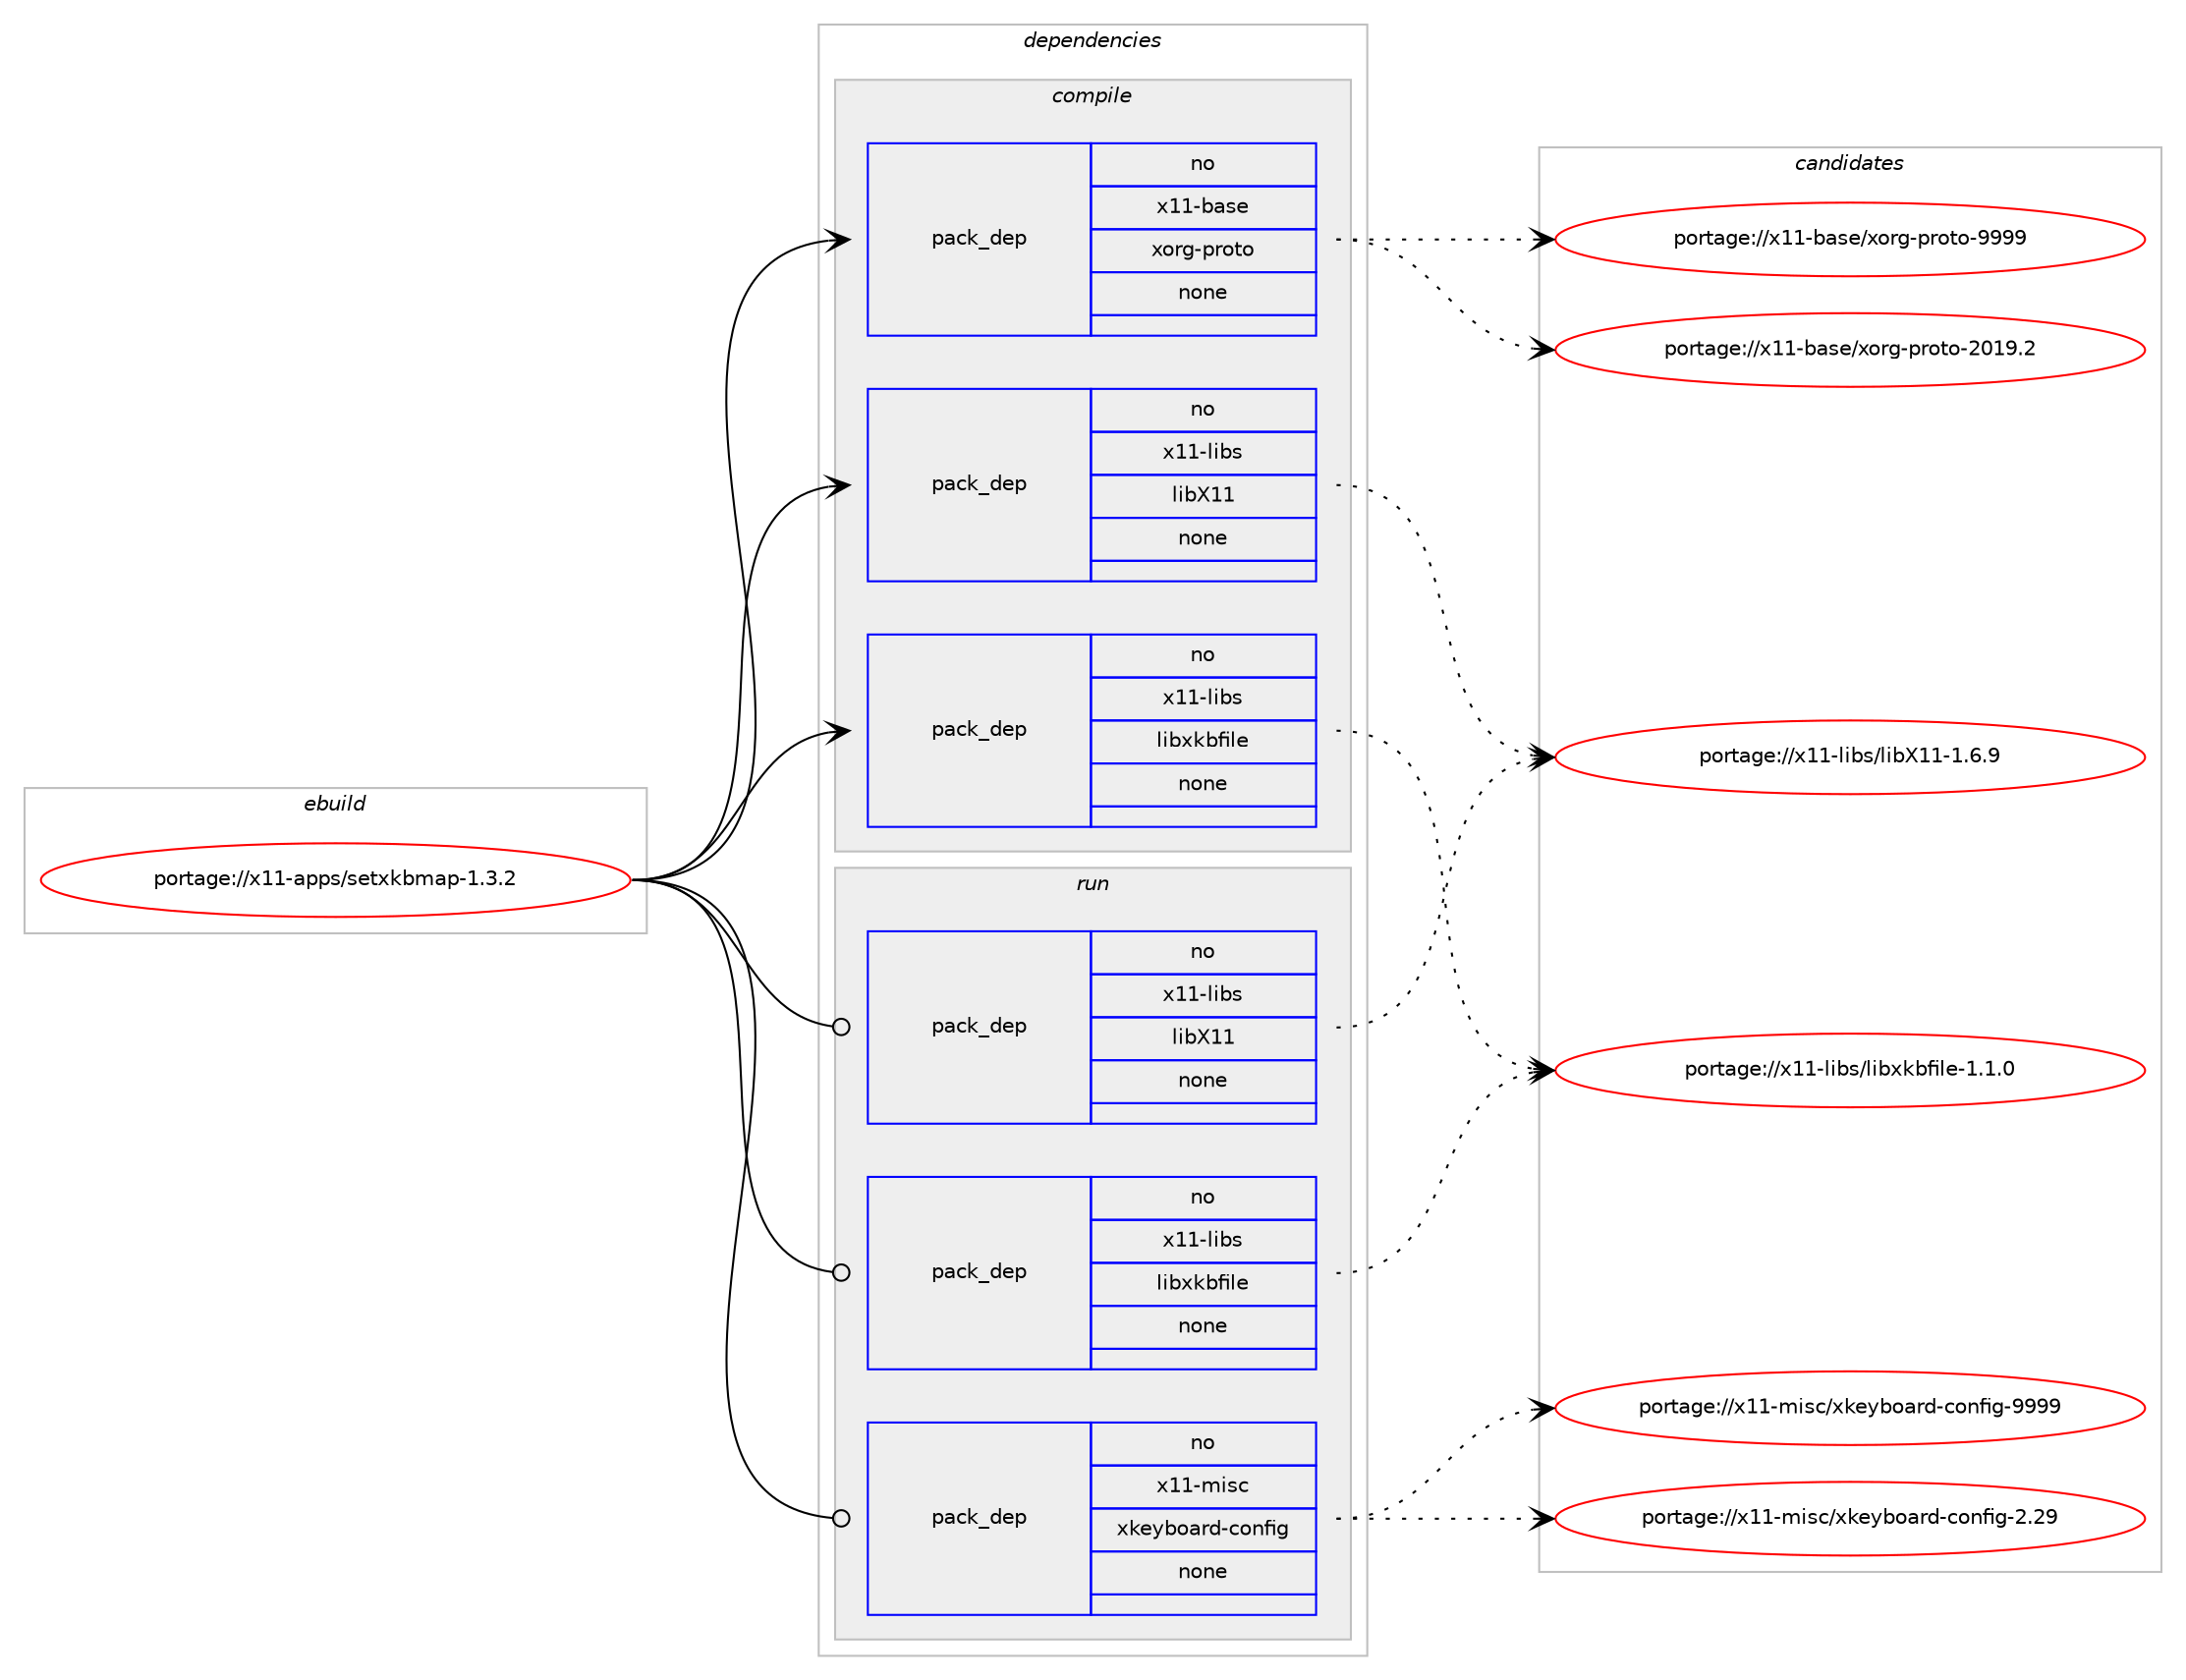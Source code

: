digraph prolog {

# *************
# Graph options
# *************

newrank=true;
concentrate=true;
compound=true;
graph [rankdir=LR,fontname=Helvetica,fontsize=10,ranksep=1.5];#, ranksep=2.5, nodesep=0.2];
edge  [arrowhead=vee];
node  [fontname=Helvetica,fontsize=10];

# **********
# The ebuild
# **********

subgraph cluster_leftcol {
color=gray;
rank=same;
label=<<i>ebuild</i>>;
id [label="portage://x11-apps/setxkbmap-1.3.2", color=red, width=4, href="../x11-apps/setxkbmap-1.3.2.svg"];
}

# ****************
# The dependencies
# ****************

subgraph cluster_midcol {
color=gray;
label=<<i>dependencies</i>>;
subgraph cluster_compile {
fillcolor="#eeeeee";
style=filled;
label=<<i>compile</i>>;
subgraph pack12743 {
dependency14743 [label=<<TABLE BORDER="0" CELLBORDER="1" CELLSPACING="0" CELLPADDING="4" WIDTH="220"><TR><TD ROWSPAN="6" CELLPADDING="30">pack_dep</TD></TR><TR><TD WIDTH="110">no</TD></TR><TR><TD>x11-base</TD></TR><TR><TD>xorg-proto</TD></TR><TR><TD>none</TD></TR><TR><TD></TD></TR></TABLE>>, shape=none, color=blue];
}
id:e -> dependency14743:w [weight=20,style="solid",arrowhead="vee"];
subgraph pack12744 {
dependency14744 [label=<<TABLE BORDER="0" CELLBORDER="1" CELLSPACING="0" CELLPADDING="4" WIDTH="220"><TR><TD ROWSPAN="6" CELLPADDING="30">pack_dep</TD></TR><TR><TD WIDTH="110">no</TD></TR><TR><TD>x11-libs</TD></TR><TR><TD>libX11</TD></TR><TR><TD>none</TD></TR><TR><TD></TD></TR></TABLE>>, shape=none, color=blue];
}
id:e -> dependency14744:w [weight=20,style="solid",arrowhead="vee"];
subgraph pack12745 {
dependency14745 [label=<<TABLE BORDER="0" CELLBORDER="1" CELLSPACING="0" CELLPADDING="4" WIDTH="220"><TR><TD ROWSPAN="6" CELLPADDING="30">pack_dep</TD></TR><TR><TD WIDTH="110">no</TD></TR><TR><TD>x11-libs</TD></TR><TR><TD>libxkbfile</TD></TR><TR><TD>none</TD></TR><TR><TD></TD></TR></TABLE>>, shape=none, color=blue];
}
id:e -> dependency14745:w [weight=20,style="solid",arrowhead="vee"];
}
subgraph cluster_compileandrun {
fillcolor="#eeeeee";
style=filled;
label=<<i>compile and run</i>>;
}
subgraph cluster_run {
fillcolor="#eeeeee";
style=filled;
label=<<i>run</i>>;
subgraph pack12746 {
dependency14746 [label=<<TABLE BORDER="0" CELLBORDER="1" CELLSPACING="0" CELLPADDING="4" WIDTH="220"><TR><TD ROWSPAN="6" CELLPADDING="30">pack_dep</TD></TR><TR><TD WIDTH="110">no</TD></TR><TR><TD>x11-libs</TD></TR><TR><TD>libX11</TD></TR><TR><TD>none</TD></TR><TR><TD></TD></TR></TABLE>>, shape=none, color=blue];
}
id:e -> dependency14746:w [weight=20,style="solid",arrowhead="odot"];
subgraph pack12747 {
dependency14747 [label=<<TABLE BORDER="0" CELLBORDER="1" CELLSPACING="0" CELLPADDING="4" WIDTH="220"><TR><TD ROWSPAN="6" CELLPADDING="30">pack_dep</TD></TR><TR><TD WIDTH="110">no</TD></TR><TR><TD>x11-libs</TD></TR><TR><TD>libxkbfile</TD></TR><TR><TD>none</TD></TR><TR><TD></TD></TR></TABLE>>, shape=none, color=blue];
}
id:e -> dependency14747:w [weight=20,style="solid",arrowhead="odot"];
subgraph pack12748 {
dependency14748 [label=<<TABLE BORDER="0" CELLBORDER="1" CELLSPACING="0" CELLPADDING="4" WIDTH="220"><TR><TD ROWSPAN="6" CELLPADDING="30">pack_dep</TD></TR><TR><TD WIDTH="110">no</TD></TR><TR><TD>x11-misc</TD></TR><TR><TD>xkeyboard-config</TD></TR><TR><TD>none</TD></TR><TR><TD></TD></TR></TABLE>>, shape=none, color=blue];
}
id:e -> dependency14748:w [weight=20,style="solid",arrowhead="odot"];
}
}

# **************
# The candidates
# **************

subgraph cluster_choices {
rank=same;
color=gray;
label=<<i>candidates</i>>;

subgraph choice12743 {
color=black;
nodesep=1;
choice120494945989711510147120111114103451121141111161114557575757 [label="portage://x11-base/xorg-proto-9999", color=red, width=4,href="../x11-base/xorg-proto-9999.svg"];
choice1204949459897115101471201111141034511211411111611145504849574650 [label="portage://x11-base/xorg-proto-2019.2", color=red, width=4,href="../x11-base/xorg-proto-2019.2.svg"];
dependency14743:e -> choice120494945989711510147120111114103451121141111161114557575757:w [style=dotted,weight="100"];
dependency14743:e -> choice1204949459897115101471201111141034511211411111611145504849574650:w [style=dotted,weight="100"];
}
subgraph choice12744 {
color=black;
nodesep=1;
choice120494945108105981154710810598884949454946544657 [label="portage://x11-libs/libX11-1.6.9", color=red, width=4,href="../x11-libs/libX11-1.6.9.svg"];
dependency14744:e -> choice120494945108105981154710810598884949454946544657:w [style=dotted,weight="100"];
}
subgraph choice12745 {
color=black;
nodesep=1;
choice12049494510810598115471081059812010798102105108101454946494648 [label="portage://x11-libs/libxkbfile-1.1.0", color=red, width=4,href="../x11-libs/libxkbfile-1.1.0.svg"];
dependency14745:e -> choice12049494510810598115471081059812010798102105108101454946494648:w [style=dotted,weight="100"];
}
subgraph choice12746 {
color=black;
nodesep=1;
choice120494945108105981154710810598884949454946544657 [label="portage://x11-libs/libX11-1.6.9", color=red, width=4,href="../x11-libs/libX11-1.6.9.svg"];
dependency14746:e -> choice120494945108105981154710810598884949454946544657:w [style=dotted,weight="100"];
}
subgraph choice12747 {
color=black;
nodesep=1;
choice12049494510810598115471081059812010798102105108101454946494648 [label="portage://x11-libs/libxkbfile-1.1.0", color=red, width=4,href="../x11-libs/libxkbfile-1.1.0.svg"];
dependency14747:e -> choice12049494510810598115471081059812010798102105108101454946494648:w [style=dotted,weight="100"];
}
subgraph choice12748 {
color=black;
nodesep=1;
choice1204949451091051159947120107101121981119711410045991111101021051034557575757 [label="portage://x11-misc/xkeyboard-config-9999", color=red, width=4,href="../x11-misc/xkeyboard-config-9999.svg"];
choice1204949451091051159947120107101121981119711410045991111101021051034550465057 [label="portage://x11-misc/xkeyboard-config-2.29", color=red, width=4,href="../x11-misc/xkeyboard-config-2.29.svg"];
dependency14748:e -> choice1204949451091051159947120107101121981119711410045991111101021051034557575757:w [style=dotted,weight="100"];
dependency14748:e -> choice1204949451091051159947120107101121981119711410045991111101021051034550465057:w [style=dotted,weight="100"];
}
}

}
